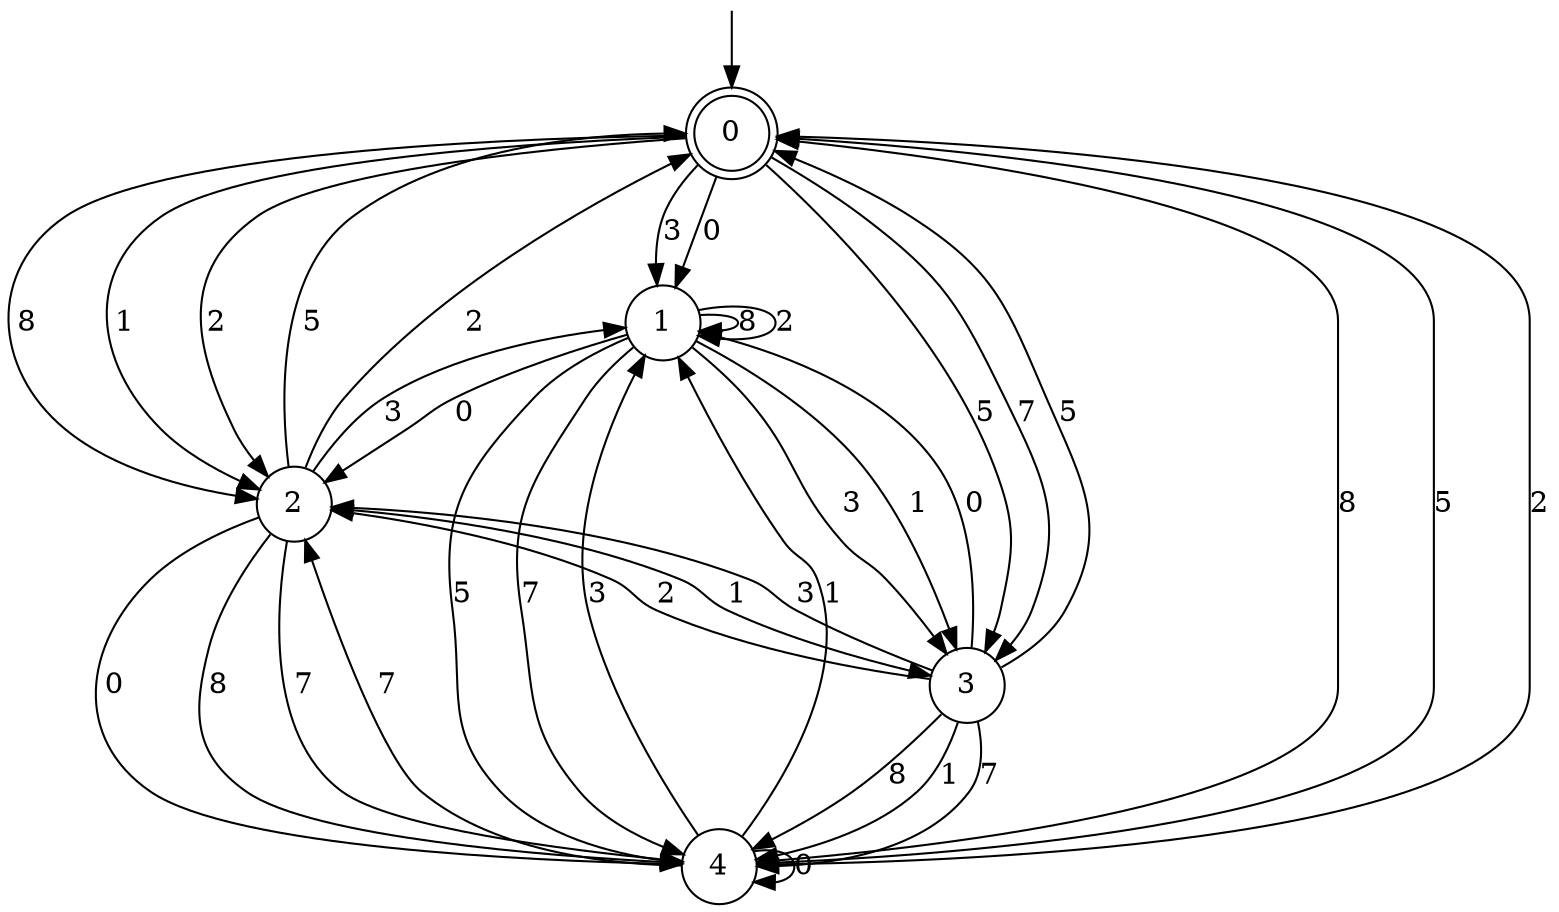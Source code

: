 digraph g {

	s0 [shape="doublecircle" label="0"];
	s1 [shape="circle" label="1"];
	s2 [shape="circle" label="2"];
	s3 [shape="circle" label="3"];
	s4 [shape="circle" label="4"];
	s0 -> s1 [label="0"];
	s0 -> s2 [label="8"];
	s0 -> s3 [label="5"];
	s0 -> s1 [label="3"];
	s0 -> s2 [label="1"];
	s0 -> s3 [label="7"];
	s0 -> s2 [label="2"];
	s1 -> s2 [label="0"];
	s1 -> s1 [label="8"];
	s1 -> s4 [label="5"];
	s1 -> s3 [label="3"];
	s1 -> s3 [label="1"];
	s1 -> s4 [label="7"];
	s1 -> s1 [label="2"];
	s2 -> s4 [label="0"];
	s2 -> s4 [label="8"];
	s2 -> s0 [label="5"];
	s2 -> s1 [label="3"];
	s2 -> s3 [label="1"];
	s2 -> s4 [label="7"];
	s2 -> s0 [label="2"];
	s3 -> s1 [label="0"];
	s3 -> s4 [label="8"];
	s3 -> s0 [label="5"];
	s3 -> s2 [label="3"];
	s3 -> s4 [label="1"];
	s3 -> s4 [label="7"];
	s3 -> s2 [label="2"];
	s4 -> s4 [label="0"];
	s4 -> s0 [label="8"];
	s4 -> s0 [label="5"];
	s4 -> s1 [label="3"];
	s4 -> s1 [label="1"];
	s4 -> s2 [label="7"];
	s4 -> s0 [label="2"];

__start0 [label="" shape="none" width="0" height="0"];
__start0 -> s0;

}
